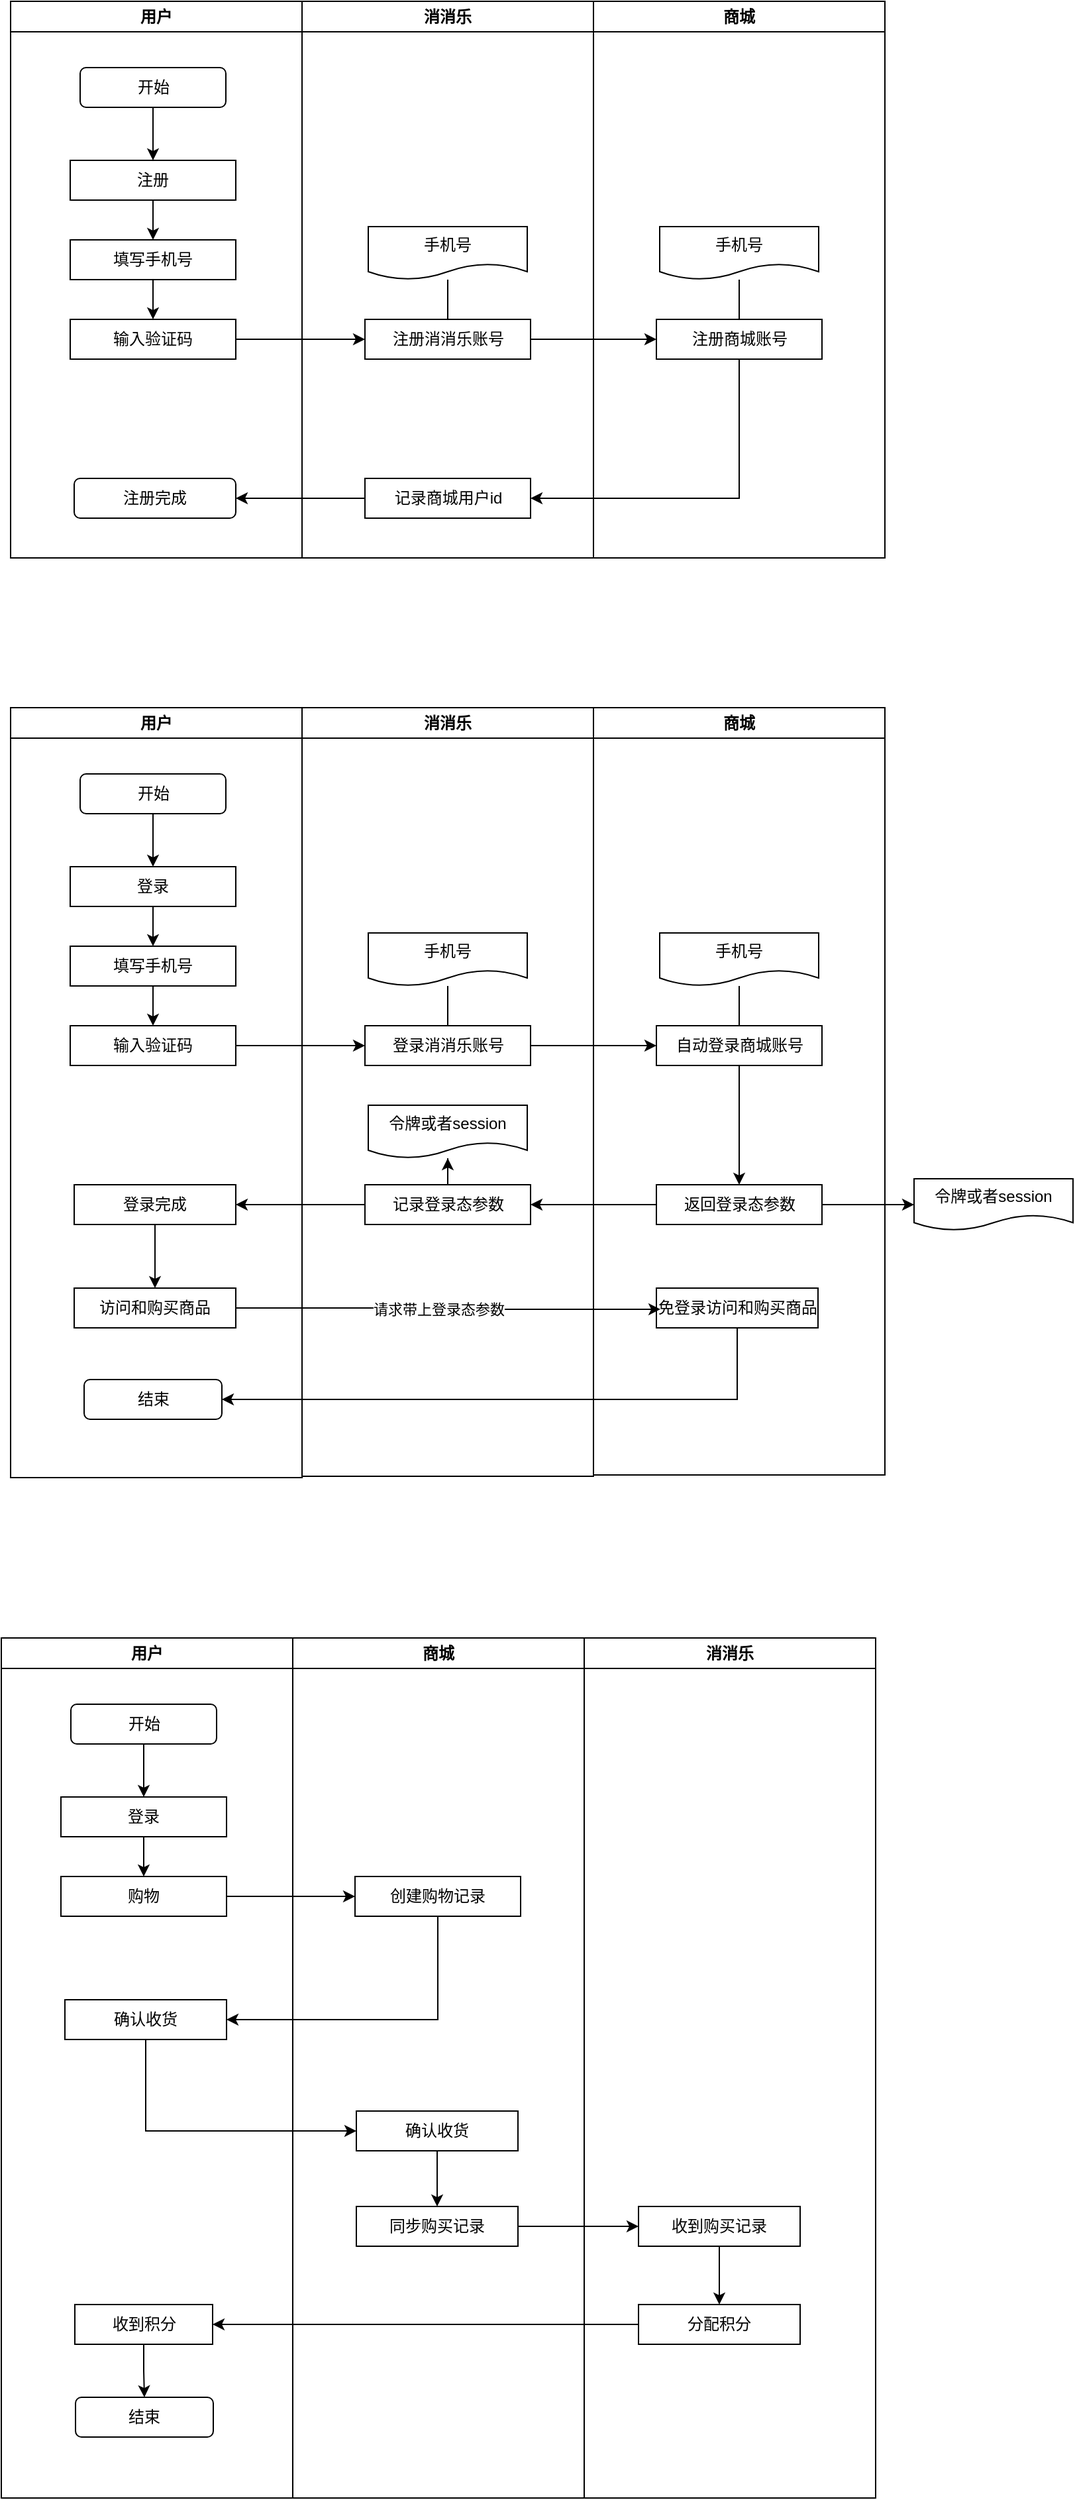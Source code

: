 <mxfile version="23.0.2" type="github">
  <diagram name="第 1 页" id="W_A_tdpwnBhzivoB0LN_">
    <mxGraphModel dx="969" dy="714" grid="0" gridSize="10" guides="0" tooltips="1" connect="1" arrows="1" fold="1" page="1" pageScale="1" pageWidth="827" pageHeight="1169" math="0" shadow="0">
      <root>
        <mxCell id="0" />
        <mxCell id="1" parent="0" />
        <mxCell id="MdEImxbegcZiuX7m1LQV-1" value="用户" style="swimlane;whiteSpace=wrap;html=1;" vertex="1" parent="1">
          <mxGeometry x="70" y="80" width="220" height="420" as="geometry" />
        </mxCell>
        <mxCell id="MdEImxbegcZiuX7m1LQV-15" style="edgeStyle=orthogonalEdgeStyle;rounded=0;orthogonalLoop=1;jettySize=auto;html=1;exitX=0.5;exitY=1;exitDx=0;exitDy=0;" edge="1" parent="MdEImxbegcZiuX7m1LQV-1" source="MdEImxbegcZiuX7m1LQV-4" target="MdEImxbegcZiuX7m1LQV-6">
          <mxGeometry relative="1" as="geometry" />
        </mxCell>
        <mxCell id="MdEImxbegcZiuX7m1LQV-4" value="开始" style="rounded=1;whiteSpace=wrap;html=1;" vertex="1" parent="MdEImxbegcZiuX7m1LQV-1">
          <mxGeometry x="52.5" y="50" width="110" height="30" as="geometry" />
        </mxCell>
        <mxCell id="MdEImxbegcZiuX7m1LQV-16" style="edgeStyle=orthogonalEdgeStyle;rounded=0;orthogonalLoop=1;jettySize=auto;html=1;exitX=0.5;exitY=1;exitDx=0;exitDy=0;entryX=0.5;entryY=0;entryDx=0;entryDy=0;" edge="1" parent="MdEImxbegcZiuX7m1LQV-1" source="MdEImxbegcZiuX7m1LQV-6" target="MdEImxbegcZiuX7m1LQV-7">
          <mxGeometry relative="1" as="geometry" />
        </mxCell>
        <mxCell id="MdEImxbegcZiuX7m1LQV-6" value="注册" style="rounded=0;whiteSpace=wrap;html=1;" vertex="1" parent="MdEImxbegcZiuX7m1LQV-1">
          <mxGeometry x="45" y="120" width="125" height="30" as="geometry" />
        </mxCell>
        <mxCell id="MdEImxbegcZiuX7m1LQV-17" style="edgeStyle=orthogonalEdgeStyle;rounded=0;orthogonalLoop=1;jettySize=auto;html=1;exitX=0.5;exitY=1;exitDx=0;exitDy=0;entryX=0.5;entryY=0;entryDx=0;entryDy=0;" edge="1" parent="MdEImxbegcZiuX7m1LQV-1" source="MdEImxbegcZiuX7m1LQV-7" target="MdEImxbegcZiuX7m1LQV-8">
          <mxGeometry relative="1" as="geometry" />
        </mxCell>
        <mxCell id="MdEImxbegcZiuX7m1LQV-7" value="填写手机号" style="rounded=0;whiteSpace=wrap;html=1;" vertex="1" parent="MdEImxbegcZiuX7m1LQV-1">
          <mxGeometry x="45" y="180" width="125" height="30" as="geometry" />
        </mxCell>
        <mxCell id="MdEImxbegcZiuX7m1LQV-8" value="输入验证码" style="rounded=0;whiteSpace=wrap;html=1;" vertex="1" parent="MdEImxbegcZiuX7m1LQV-1">
          <mxGeometry x="45" y="240" width="125" height="30" as="geometry" />
        </mxCell>
        <mxCell id="MdEImxbegcZiuX7m1LQV-20" value="注册完成" style="rounded=1;whiteSpace=wrap;html=1;" vertex="1" parent="MdEImxbegcZiuX7m1LQV-1">
          <mxGeometry x="48" y="360" width="122" height="30" as="geometry" />
        </mxCell>
        <mxCell id="MdEImxbegcZiuX7m1LQV-2" value="消消乐" style="swimlane;whiteSpace=wrap;html=1;" vertex="1" parent="1">
          <mxGeometry x="290" y="80" width="220" height="420" as="geometry" />
        </mxCell>
        <mxCell id="MdEImxbegcZiuX7m1LQV-12" style="edgeStyle=orthogonalEdgeStyle;rounded=0;orthogonalLoop=1;jettySize=auto;html=1;endArrow=none;endFill=0;" edge="1" parent="MdEImxbegcZiuX7m1LQV-2" source="MdEImxbegcZiuX7m1LQV-9" target="MdEImxbegcZiuX7m1LQV-11">
          <mxGeometry relative="1" as="geometry" />
        </mxCell>
        <mxCell id="MdEImxbegcZiuX7m1LQV-9" value="注册消消乐账号" style="rounded=0;whiteSpace=wrap;html=1;" vertex="1" parent="MdEImxbegcZiuX7m1LQV-2">
          <mxGeometry x="47.5" y="240" width="125" height="30" as="geometry" />
        </mxCell>
        <mxCell id="MdEImxbegcZiuX7m1LQV-11" value="手机号" style="shape=document;whiteSpace=wrap;html=1;boundedLbl=1;" vertex="1" parent="MdEImxbegcZiuX7m1LQV-2">
          <mxGeometry x="50" y="170" width="120" height="40" as="geometry" />
        </mxCell>
        <mxCell id="MdEImxbegcZiuX7m1LQV-3" value="商城" style="swimlane;whiteSpace=wrap;html=1;" vertex="1" parent="1">
          <mxGeometry x="510" y="80" width="220" height="420" as="geometry" />
        </mxCell>
        <mxCell id="MdEImxbegcZiuX7m1LQV-14" style="edgeStyle=orthogonalEdgeStyle;rounded=0;orthogonalLoop=1;jettySize=auto;html=1;endArrow=none;endFill=0;" edge="1" parent="MdEImxbegcZiuX7m1LQV-3" source="MdEImxbegcZiuX7m1LQV-10" target="MdEImxbegcZiuX7m1LQV-13">
          <mxGeometry relative="1" as="geometry" />
        </mxCell>
        <mxCell id="MdEImxbegcZiuX7m1LQV-10" value="注册商城账号" style="rounded=0;whiteSpace=wrap;html=1;" vertex="1" parent="MdEImxbegcZiuX7m1LQV-3">
          <mxGeometry x="47.5" y="240" width="125" height="30" as="geometry" />
        </mxCell>
        <mxCell id="MdEImxbegcZiuX7m1LQV-13" value="手机号" style="shape=document;whiteSpace=wrap;html=1;boundedLbl=1;" vertex="1" parent="MdEImxbegcZiuX7m1LQV-3">
          <mxGeometry x="50" y="170" width="120" height="40" as="geometry" />
        </mxCell>
        <mxCell id="MdEImxbegcZiuX7m1LQV-18" style="edgeStyle=orthogonalEdgeStyle;rounded=0;orthogonalLoop=1;jettySize=auto;html=1;entryX=0;entryY=0.5;entryDx=0;entryDy=0;" edge="1" parent="1" source="MdEImxbegcZiuX7m1LQV-8" target="MdEImxbegcZiuX7m1LQV-9">
          <mxGeometry relative="1" as="geometry" />
        </mxCell>
        <mxCell id="MdEImxbegcZiuX7m1LQV-19" style="edgeStyle=orthogonalEdgeStyle;rounded=0;orthogonalLoop=1;jettySize=auto;html=1;entryX=0;entryY=0.5;entryDx=0;entryDy=0;" edge="1" parent="1" source="MdEImxbegcZiuX7m1LQV-9" target="MdEImxbegcZiuX7m1LQV-10">
          <mxGeometry relative="1" as="geometry" />
        </mxCell>
        <mxCell id="MdEImxbegcZiuX7m1LQV-21" style="edgeStyle=orthogonalEdgeStyle;rounded=0;orthogonalLoop=1;jettySize=auto;html=1;entryX=1;entryY=0.5;entryDx=0;entryDy=0;" edge="1" parent="1" source="MdEImxbegcZiuX7m1LQV-22" target="MdEImxbegcZiuX7m1LQV-20">
          <mxGeometry relative="1" as="geometry">
            <Array as="points" />
          </mxGeometry>
        </mxCell>
        <mxCell id="MdEImxbegcZiuX7m1LQV-23" value="" style="edgeStyle=orthogonalEdgeStyle;rounded=0;orthogonalLoop=1;jettySize=auto;html=1;entryX=1;entryY=0.5;entryDx=0;entryDy=0;" edge="1" parent="1" source="MdEImxbegcZiuX7m1LQV-10" target="MdEImxbegcZiuX7m1LQV-22">
          <mxGeometry relative="1" as="geometry">
            <mxPoint x="620" y="350" as="sourcePoint" />
            <mxPoint x="240" y="455" as="targetPoint" />
            <Array as="points">
              <mxPoint x="620" y="455" />
            </Array>
          </mxGeometry>
        </mxCell>
        <mxCell id="MdEImxbegcZiuX7m1LQV-22" value="记录商城用户id" style="rounded=0;whiteSpace=wrap;html=1;" vertex="1" parent="1">
          <mxGeometry x="337.5" y="440" width="125" height="30" as="geometry" />
        </mxCell>
        <mxCell id="MdEImxbegcZiuX7m1LQV-24" value="用户" style="swimlane;whiteSpace=wrap;html=1;" vertex="1" parent="1">
          <mxGeometry x="70" y="613" width="220" height="581" as="geometry" />
        </mxCell>
        <mxCell id="MdEImxbegcZiuX7m1LQV-25" style="edgeStyle=orthogonalEdgeStyle;rounded=0;orthogonalLoop=1;jettySize=auto;html=1;exitX=0.5;exitY=1;exitDx=0;exitDy=0;" edge="1" parent="MdEImxbegcZiuX7m1LQV-24" source="MdEImxbegcZiuX7m1LQV-26" target="MdEImxbegcZiuX7m1LQV-28">
          <mxGeometry relative="1" as="geometry" />
        </mxCell>
        <mxCell id="MdEImxbegcZiuX7m1LQV-26" value="开始" style="rounded=1;whiteSpace=wrap;html=1;" vertex="1" parent="MdEImxbegcZiuX7m1LQV-24">
          <mxGeometry x="52.5" y="50" width="110" height="30" as="geometry" />
        </mxCell>
        <mxCell id="MdEImxbegcZiuX7m1LQV-27" style="edgeStyle=orthogonalEdgeStyle;rounded=0;orthogonalLoop=1;jettySize=auto;html=1;exitX=0.5;exitY=1;exitDx=0;exitDy=0;entryX=0.5;entryY=0;entryDx=0;entryDy=0;" edge="1" parent="MdEImxbegcZiuX7m1LQV-24" source="MdEImxbegcZiuX7m1LQV-28" target="MdEImxbegcZiuX7m1LQV-30">
          <mxGeometry relative="1" as="geometry" />
        </mxCell>
        <mxCell id="MdEImxbegcZiuX7m1LQV-28" value="登录" style="rounded=0;whiteSpace=wrap;html=1;" vertex="1" parent="MdEImxbegcZiuX7m1LQV-24">
          <mxGeometry x="45" y="120" width="125" height="30" as="geometry" />
        </mxCell>
        <mxCell id="MdEImxbegcZiuX7m1LQV-29" style="edgeStyle=orthogonalEdgeStyle;rounded=0;orthogonalLoop=1;jettySize=auto;html=1;exitX=0.5;exitY=1;exitDx=0;exitDy=0;entryX=0.5;entryY=0;entryDx=0;entryDy=0;" edge="1" parent="MdEImxbegcZiuX7m1LQV-24" source="MdEImxbegcZiuX7m1LQV-30" target="MdEImxbegcZiuX7m1LQV-31">
          <mxGeometry relative="1" as="geometry" />
        </mxCell>
        <mxCell id="MdEImxbegcZiuX7m1LQV-30" value="填写手机号" style="rounded=0;whiteSpace=wrap;html=1;" vertex="1" parent="MdEImxbegcZiuX7m1LQV-24">
          <mxGeometry x="45" y="180" width="125" height="30" as="geometry" />
        </mxCell>
        <mxCell id="MdEImxbegcZiuX7m1LQV-31" value="输入验证码" style="rounded=0;whiteSpace=wrap;html=1;" vertex="1" parent="MdEImxbegcZiuX7m1LQV-24">
          <mxGeometry x="45" y="240" width="125" height="30" as="geometry" />
        </mxCell>
        <mxCell id="MdEImxbegcZiuX7m1LQV-54" style="edgeStyle=orthogonalEdgeStyle;rounded=0;orthogonalLoop=1;jettySize=auto;html=1;" edge="1" parent="MdEImxbegcZiuX7m1LQV-24" source="MdEImxbegcZiuX7m1LQV-32" target="MdEImxbegcZiuX7m1LQV-53">
          <mxGeometry relative="1" as="geometry" />
        </mxCell>
        <mxCell id="MdEImxbegcZiuX7m1LQV-32" value="登录完成" style="rounded=0;whiteSpace=wrap;html=1;" vertex="1" parent="MdEImxbegcZiuX7m1LQV-24">
          <mxGeometry x="48" y="360" width="122" height="30" as="geometry" />
        </mxCell>
        <mxCell id="MdEImxbegcZiuX7m1LQV-53" value="访问和购买商品" style="rounded=0;whiteSpace=wrap;html=1;" vertex="1" parent="MdEImxbegcZiuX7m1LQV-24">
          <mxGeometry x="48" y="438" width="122" height="30" as="geometry" />
        </mxCell>
        <mxCell id="MdEImxbegcZiuX7m1LQV-57" value="结束" style="rounded=1;whiteSpace=wrap;html=1;" vertex="1" parent="MdEImxbegcZiuX7m1LQV-24">
          <mxGeometry x="55.5" y="507" width="104" height="30" as="geometry" />
        </mxCell>
        <mxCell id="MdEImxbegcZiuX7m1LQV-33" value="消消乐" style="swimlane;whiteSpace=wrap;html=1;" vertex="1" parent="1">
          <mxGeometry x="290" y="613" width="220" height="580" as="geometry" />
        </mxCell>
        <mxCell id="MdEImxbegcZiuX7m1LQV-34" style="edgeStyle=orthogonalEdgeStyle;rounded=0;orthogonalLoop=1;jettySize=auto;html=1;endArrow=none;endFill=0;" edge="1" parent="MdEImxbegcZiuX7m1LQV-33" source="MdEImxbegcZiuX7m1LQV-35" target="MdEImxbegcZiuX7m1LQV-36">
          <mxGeometry relative="1" as="geometry" />
        </mxCell>
        <mxCell id="MdEImxbegcZiuX7m1LQV-35" value="登录消消乐账号" style="rounded=0;whiteSpace=wrap;html=1;" vertex="1" parent="MdEImxbegcZiuX7m1LQV-33">
          <mxGeometry x="47.5" y="240" width="125" height="30" as="geometry" />
        </mxCell>
        <mxCell id="MdEImxbegcZiuX7m1LQV-36" value="手机号" style="shape=document;whiteSpace=wrap;html=1;boundedLbl=1;" vertex="1" parent="MdEImxbegcZiuX7m1LQV-33">
          <mxGeometry x="50" y="170" width="120" height="40" as="geometry" />
        </mxCell>
        <mxCell id="MdEImxbegcZiuX7m1LQV-50" value="令牌或者session" style="shape=document;whiteSpace=wrap;html=1;boundedLbl=1;" vertex="1" parent="MdEImxbegcZiuX7m1LQV-33">
          <mxGeometry x="50" y="300" width="120" height="40" as="geometry" />
        </mxCell>
        <mxCell id="MdEImxbegcZiuX7m1LQV-37" value="商城" style="swimlane;whiteSpace=wrap;html=1;" vertex="1" parent="1">
          <mxGeometry x="510" y="613" width="220" height="579" as="geometry" />
        </mxCell>
        <mxCell id="MdEImxbegcZiuX7m1LQV-38" style="edgeStyle=orthogonalEdgeStyle;rounded=0;orthogonalLoop=1;jettySize=auto;html=1;endArrow=none;endFill=0;" edge="1" parent="MdEImxbegcZiuX7m1LQV-37" source="MdEImxbegcZiuX7m1LQV-39" target="MdEImxbegcZiuX7m1LQV-40">
          <mxGeometry relative="1" as="geometry" />
        </mxCell>
        <mxCell id="MdEImxbegcZiuX7m1LQV-39" value="自动登录商城账号" style="rounded=0;whiteSpace=wrap;html=1;" vertex="1" parent="MdEImxbegcZiuX7m1LQV-37">
          <mxGeometry x="47.5" y="240" width="125" height="30" as="geometry" />
        </mxCell>
        <mxCell id="MdEImxbegcZiuX7m1LQV-40" value="手机号" style="shape=document;whiteSpace=wrap;html=1;boundedLbl=1;" vertex="1" parent="MdEImxbegcZiuX7m1LQV-37">
          <mxGeometry x="50" y="170" width="120" height="40" as="geometry" />
        </mxCell>
        <mxCell id="MdEImxbegcZiuX7m1LQV-46" value="返回登录态参数" style="rounded=0;whiteSpace=wrap;html=1;" vertex="1" parent="MdEImxbegcZiuX7m1LQV-37">
          <mxGeometry x="47.5" y="360" width="125" height="30" as="geometry" />
        </mxCell>
        <mxCell id="MdEImxbegcZiuX7m1LQV-47" value="" style="edgeStyle=orthogonalEdgeStyle;rounded=0;orthogonalLoop=1;jettySize=auto;html=1;entryX=0.5;entryY=0;entryDx=0;entryDy=0;" edge="1" parent="MdEImxbegcZiuX7m1LQV-37" source="MdEImxbegcZiuX7m1LQV-39" target="MdEImxbegcZiuX7m1LQV-46">
          <mxGeometry relative="1" as="geometry">
            <mxPoint x="110" y="270" as="sourcePoint" />
            <mxPoint x="-47" y="375" as="targetPoint" />
            <Array as="points" />
          </mxGeometry>
        </mxCell>
        <mxCell id="MdEImxbegcZiuX7m1LQV-56" value="免登录访问和购买商品" style="rounded=0;whiteSpace=wrap;html=1;" vertex="1" parent="MdEImxbegcZiuX7m1LQV-37">
          <mxGeometry x="47.5" y="438" width="122" height="30" as="geometry" />
        </mxCell>
        <mxCell id="MdEImxbegcZiuX7m1LQV-41" style="edgeStyle=orthogonalEdgeStyle;rounded=0;orthogonalLoop=1;jettySize=auto;html=1;entryX=0;entryY=0.5;entryDx=0;entryDy=0;" edge="1" parent="1" source="MdEImxbegcZiuX7m1LQV-31" target="MdEImxbegcZiuX7m1LQV-35">
          <mxGeometry relative="1" as="geometry" />
        </mxCell>
        <mxCell id="MdEImxbegcZiuX7m1LQV-42" style="edgeStyle=orthogonalEdgeStyle;rounded=0;orthogonalLoop=1;jettySize=auto;html=1;entryX=0;entryY=0.5;entryDx=0;entryDy=0;" edge="1" parent="1" source="MdEImxbegcZiuX7m1LQV-35" target="MdEImxbegcZiuX7m1LQV-39">
          <mxGeometry relative="1" as="geometry" />
        </mxCell>
        <mxCell id="MdEImxbegcZiuX7m1LQV-43" style="edgeStyle=orthogonalEdgeStyle;rounded=0;orthogonalLoop=1;jettySize=auto;html=1;entryX=1;entryY=0.5;entryDx=0;entryDy=0;" edge="1" parent="1" source="MdEImxbegcZiuX7m1LQV-45" target="MdEImxbegcZiuX7m1LQV-32">
          <mxGeometry relative="1" as="geometry">
            <Array as="points" />
          </mxGeometry>
        </mxCell>
        <mxCell id="MdEImxbegcZiuX7m1LQV-44" value="" style="edgeStyle=orthogonalEdgeStyle;rounded=0;orthogonalLoop=1;jettySize=auto;html=1;entryX=1;entryY=0.5;entryDx=0;entryDy=0;" edge="1" parent="1" source="MdEImxbegcZiuX7m1LQV-46" target="MdEImxbegcZiuX7m1LQV-45">
          <mxGeometry relative="1" as="geometry">
            <mxPoint x="620" y="883" as="sourcePoint" />
            <mxPoint x="240" y="988" as="targetPoint" />
            <Array as="points">
              <mxPoint x="620" y="988" />
            </Array>
          </mxGeometry>
        </mxCell>
        <mxCell id="MdEImxbegcZiuX7m1LQV-51" style="edgeStyle=orthogonalEdgeStyle;rounded=0;orthogonalLoop=1;jettySize=auto;html=1;" edge="1" parent="1" source="MdEImxbegcZiuX7m1LQV-45" target="MdEImxbegcZiuX7m1LQV-50">
          <mxGeometry relative="1" as="geometry" />
        </mxCell>
        <mxCell id="MdEImxbegcZiuX7m1LQV-45" value="记录登录态参数" style="rounded=0;whiteSpace=wrap;html=1;" vertex="1" parent="1">
          <mxGeometry x="337.5" y="973" width="125" height="30" as="geometry" />
        </mxCell>
        <mxCell id="MdEImxbegcZiuX7m1LQV-48" value="令牌或者session" style="shape=document;whiteSpace=wrap;html=1;boundedLbl=1;" vertex="1" parent="1">
          <mxGeometry x="752" y="968.5" width="120" height="39" as="geometry" />
        </mxCell>
        <mxCell id="MdEImxbegcZiuX7m1LQV-49" style="edgeStyle=orthogonalEdgeStyle;rounded=0;orthogonalLoop=1;jettySize=auto;html=1;exitX=1;exitY=0.5;exitDx=0;exitDy=0;entryX=0;entryY=0.5;entryDx=0;entryDy=0;" edge="1" parent="1" source="MdEImxbegcZiuX7m1LQV-46" target="MdEImxbegcZiuX7m1LQV-48">
          <mxGeometry relative="1" as="geometry" />
        </mxCell>
        <mxCell id="MdEImxbegcZiuX7m1LQV-55" style="edgeStyle=orthogonalEdgeStyle;rounded=0;orthogonalLoop=1;jettySize=auto;html=1;entryX=0.025;entryY=0.533;entryDx=0;entryDy=0;entryPerimeter=0;" edge="1" parent="1" source="MdEImxbegcZiuX7m1LQV-53" target="MdEImxbegcZiuX7m1LQV-56">
          <mxGeometry relative="1" as="geometry">
            <mxPoint x="567.595" y="1066" as="targetPoint" />
          </mxGeometry>
        </mxCell>
        <mxCell id="MdEImxbegcZiuX7m1LQV-59" value="请求带上登录态参数" style="edgeLabel;html=1;align=center;verticalAlign=middle;resizable=0;points=[];" vertex="1" connectable="0" parent="MdEImxbegcZiuX7m1LQV-55">
          <mxGeometry x="-0.148" y="1" relative="1" as="geometry">
            <mxPoint x="16" y="2" as="offset" />
          </mxGeometry>
        </mxCell>
        <mxCell id="MdEImxbegcZiuX7m1LQV-58" style="edgeStyle=orthogonalEdgeStyle;rounded=0;orthogonalLoop=1;jettySize=auto;html=1;entryX=1;entryY=0.5;entryDx=0;entryDy=0;" edge="1" parent="1" source="MdEImxbegcZiuX7m1LQV-56" target="MdEImxbegcZiuX7m1LQV-57">
          <mxGeometry relative="1" as="geometry">
            <Array as="points">
              <mxPoint x="618" y="1135" />
            </Array>
          </mxGeometry>
        </mxCell>
        <mxCell id="MdEImxbegcZiuX7m1LQV-60" value="用户" style="swimlane;whiteSpace=wrap;html=1;" vertex="1" parent="1">
          <mxGeometry x="63" y="1315" width="220" height="649" as="geometry" />
        </mxCell>
        <mxCell id="MdEImxbegcZiuX7m1LQV-61" style="edgeStyle=orthogonalEdgeStyle;rounded=0;orthogonalLoop=1;jettySize=auto;html=1;exitX=0.5;exitY=1;exitDx=0;exitDy=0;" edge="1" parent="MdEImxbegcZiuX7m1LQV-60" source="MdEImxbegcZiuX7m1LQV-62" target="MdEImxbegcZiuX7m1LQV-64">
          <mxGeometry relative="1" as="geometry" />
        </mxCell>
        <mxCell id="MdEImxbegcZiuX7m1LQV-62" value="开始" style="rounded=1;whiteSpace=wrap;html=1;" vertex="1" parent="MdEImxbegcZiuX7m1LQV-60">
          <mxGeometry x="52.5" y="50" width="110" height="30" as="geometry" />
        </mxCell>
        <mxCell id="MdEImxbegcZiuX7m1LQV-63" style="edgeStyle=orthogonalEdgeStyle;rounded=0;orthogonalLoop=1;jettySize=auto;html=1;exitX=0.5;exitY=1;exitDx=0;exitDy=0;entryX=0.5;entryY=0;entryDx=0;entryDy=0;" edge="1" parent="MdEImxbegcZiuX7m1LQV-60" source="MdEImxbegcZiuX7m1LQV-64" target="MdEImxbegcZiuX7m1LQV-66">
          <mxGeometry relative="1" as="geometry" />
        </mxCell>
        <mxCell id="MdEImxbegcZiuX7m1LQV-64" value="登录" style="rounded=0;whiteSpace=wrap;html=1;" vertex="1" parent="MdEImxbegcZiuX7m1LQV-60">
          <mxGeometry x="45" y="120" width="125" height="30" as="geometry" />
        </mxCell>
        <mxCell id="MdEImxbegcZiuX7m1LQV-66" value="购物" style="rounded=0;whiteSpace=wrap;html=1;" vertex="1" parent="MdEImxbegcZiuX7m1LQV-60">
          <mxGeometry x="45" y="180" width="125" height="30" as="geometry" />
        </mxCell>
        <mxCell id="MdEImxbegcZiuX7m1LQV-69" value="确认收货" style="rounded=0;whiteSpace=wrap;html=1;" vertex="1" parent="MdEImxbegcZiuX7m1LQV-60">
          <mxGeometry x="48" y="273" width="122" height="30" as="geometry" />
        </mxCell>
        <mxCell id="MdEImxbegcZiuX7m1LQV-100" style="edgeStyle=orthogonalEdgeStyle;rounded=0;orthogonalLoop=1;jettySize=auto;html=1;" edge="1" parent="MdEImxbegcZiuX7m1LQV-60" source="MdEImxbegcZiuX7m1LQV-71" target="MdEImxbegcZiuX7m1LQV-99">
          <mxGeometry relative="1" as="geometry" />
        </mxCell>
        <mxCell id="MdEImxbegcZiuX7m1LQV-71" value="收到积分" style="rounded=0;whiteSpace=wrap;html=1;" vertex="1" parent="MdEImxbegcZiuX7m1LQV-60">
          <mxGeometry x="55.5" y="503" width="104" height="30" as="geometry" />
        </mxCell>
        <mxCell id="MdEImxbegcZiuX7m1LQV-99" value="结束" style="rounded=1;whiteSpace=wrap;html=1;" vertex="1" parent="MdEImxbegcZiuX7m1LQV-60">
          <mxGeometry x="56" y="573" width="104" height="30" as="geometry" />
        </mxCell>
        <mxCell id="MdEImxbegcZiuX7m1LQV-72" value="商城" style="swimlane;whiteSpace=wrap;html=1;" vertex="1" parent="1">
          <mxGeometry x="283" y="1315" width="220" height="649" as="geometry" />
        </mxCell>
        <mxCell id="MdEImxbegcZiuX7m1LQV-85" value="创建购物记录" style="rounded=0;whiteSpace=wrap;html=1;" vertex="1" parent="MdEImxbegcZiuX7m1LQV-72">
          <mxGeometry x="47" y="180" width="125" height="30" as="geometry" />
        </mxCell>
        <mxCell id="MdEImxbegcZiuX7m1LQV-88" style="edgeStyle=orthogonalEdgeStyle;rounded=0;orthogonalLoop=1;jettySize=auto;html=1;exitX=0.5;exitY=1;exitDx=0;exitDy=0;" edge="1" parent="MdEImxbegcZiuX7m1LQV-72" source="MdEImxbegcZiuX7m1LQV-70" target="MdEImxbegcZiuX7m1LQV-87">
          <mxGeometry relative="1" as="geometry" />
        </mxCell>
        <mxCell id="MdEImxbegcZiuX7m1LQV-70" value="确认收货" style="rounded=0;whiteSpace=wrap;html=1;" vertex="1" parent="MdEImxbegcZiuX7m1LQV-72">
          <mxGeometry x="48" y="357" width="122" height="30" as="geometry" />
        </mxCell>
        <mxCell id="MdEImxbegcZiuX7m1LQV-87" value="同步购买记录" style="rounded=0;whiteSpace=wrap;html=1;" vertex="1" parent="MdEImxbegcZiuX7m1LQV-72">
          <mxGeometry x="48" y="429" width="122" height="30" as="geometry" />
        </mxCell>
        <mxCell id="MdEImxbegcZiuX7m1LQV-77" value="消消乐" style="swimlane;whiteSpace=wrap;html=1;" vertex="1" parent="1">
          <mxGeometry x="503" y="1315" width="220" height="649" as="geometry" />
        </mxCell>
        <mxCell id="MdEImxbegcZiuX7m1LQV-97" style="edgeStyle=orthogonalEdgeStyle;rounded=0;orthogonalLoop=1;jettySize=auto;html=1;" edge="1" parent="MdEImxbegcZiuX7m1LQV-77" source="MdEImxbegcZiuX7m1LQV-94" target="MdEImxbegcZiuX7m1LQV-96">
          <mxGeometry relative="1" as="geometry" />
        </mxCell>
        <mxCell id="MdEImxbegcZiuX7m1LQV-94" value="收到购买记录" style="rounded=0;whiteSpace=wrap;html=1;" vertex="1" parent="MdEImxbegcZiuX7m1LQV-77">
          <mxGeometry x="41" y="429" width="122" height="30" as="geometry" />
        </mxCell>
        <mxCell id="MdEImxbegcZiuX7m1LQV-96" value="分配积分" style="rounded=0;whiteSpace=wrap;html=1;" vertex="1" parent="MdEImxbegcZiuX7m1LQV-77">
          <mxGeometry x="41" y="503" width="122" height="30" as="geometry" />
        </mxCell>
        <mxCell id="MdEImxbegcZiuX7m1LQV-84" style="edgeStyle=orthogonalEdgeStyle;rounded=0;orthogonalLoop=1;jettySize=auto;html=1;entryX=0;entryY=0.5;entryDx=0;entryDy=0;" edge="1" parent="1" source="MdEImxbegcZiuX7m1LQV-66" target="MdEImxbegcZiuX7m1LQV-85">
          <mxGeometry relative="1" as="geometry">
            <mxPoint x="341.725" y="1510" as="targetPoint" />
          </mxGeometry>
        </mxCell>
        <mxCell id="MdEImxbegcZiuX7m1LQV-86" style="edgeStyle=orthogonalEdgeStyle;rounded=0;orthogonalLoop=1;jettySize=auto;html=1;exitX=0.5;exitY=1;exitDx=0;exitDy=0;entryX=1;entryY=0.5;entryDx=0;entryDy=0;" edge="1" parent="1" source="MdEImxbegcZiuX7m1LQV-85" target="MdEImxbegcZiuX7m1LQV-69">
          <mxGeometry relative="1" as="geometry" />
        </mxCell>
        <mxCell id="MdEImxbegcZiuX7m1LQV-68" style="edgeStyle=orthogonalEdgeStyle;rounded=0;orthogonalLoop=1;jettySize=auto;html=1;" edge="1" parent="1" source="MdEImxbegcZiuX7m1LQV-69" target="MdEImxbegcZiuX7m1LQV-70">
          <mxGeometry relative="1" as="geometry">
            <Array as="points">
              <mxPoint x="172" y="1687" />
            </Array>
          </mxGeometry>
        </mxCell>
        <mxCell id="MdEImxbegcZiuX7m1LQV-95" style="edgeStyle=orthogonalEdgeStyle;rounded=0;orthogonalLoop=1;jettySize=auto;html=1;" edge="1" parent="1" source="MdEImxbegcZiuX7m1LQV-87" target="MdEImxbegcZiuX7m1LQV-94">
          <mxGeometry relative="1" as="geometry" />
        </mxCell>
        <mxCell id="MdEImxbegcZiuX7m1LQV-98" style="edgeStyle=orthogonalEdgeStyle;rounded=0;orthogonalLoop=1;jettySize=auto;html=1;entryX=1;entryY=0.5;entryDx=0;entryDy=0;" edge="1" parent="1" source="MdEImxbegcZiuX7m1LQV-96" target="MdEImxbegcZiuX7m1LQV-71">
          <mxGeometry relative="1" as="geometry" />
        </mxCell>
      </root>
    </mxGraphModel>
  </diagram>
</mxfile>

